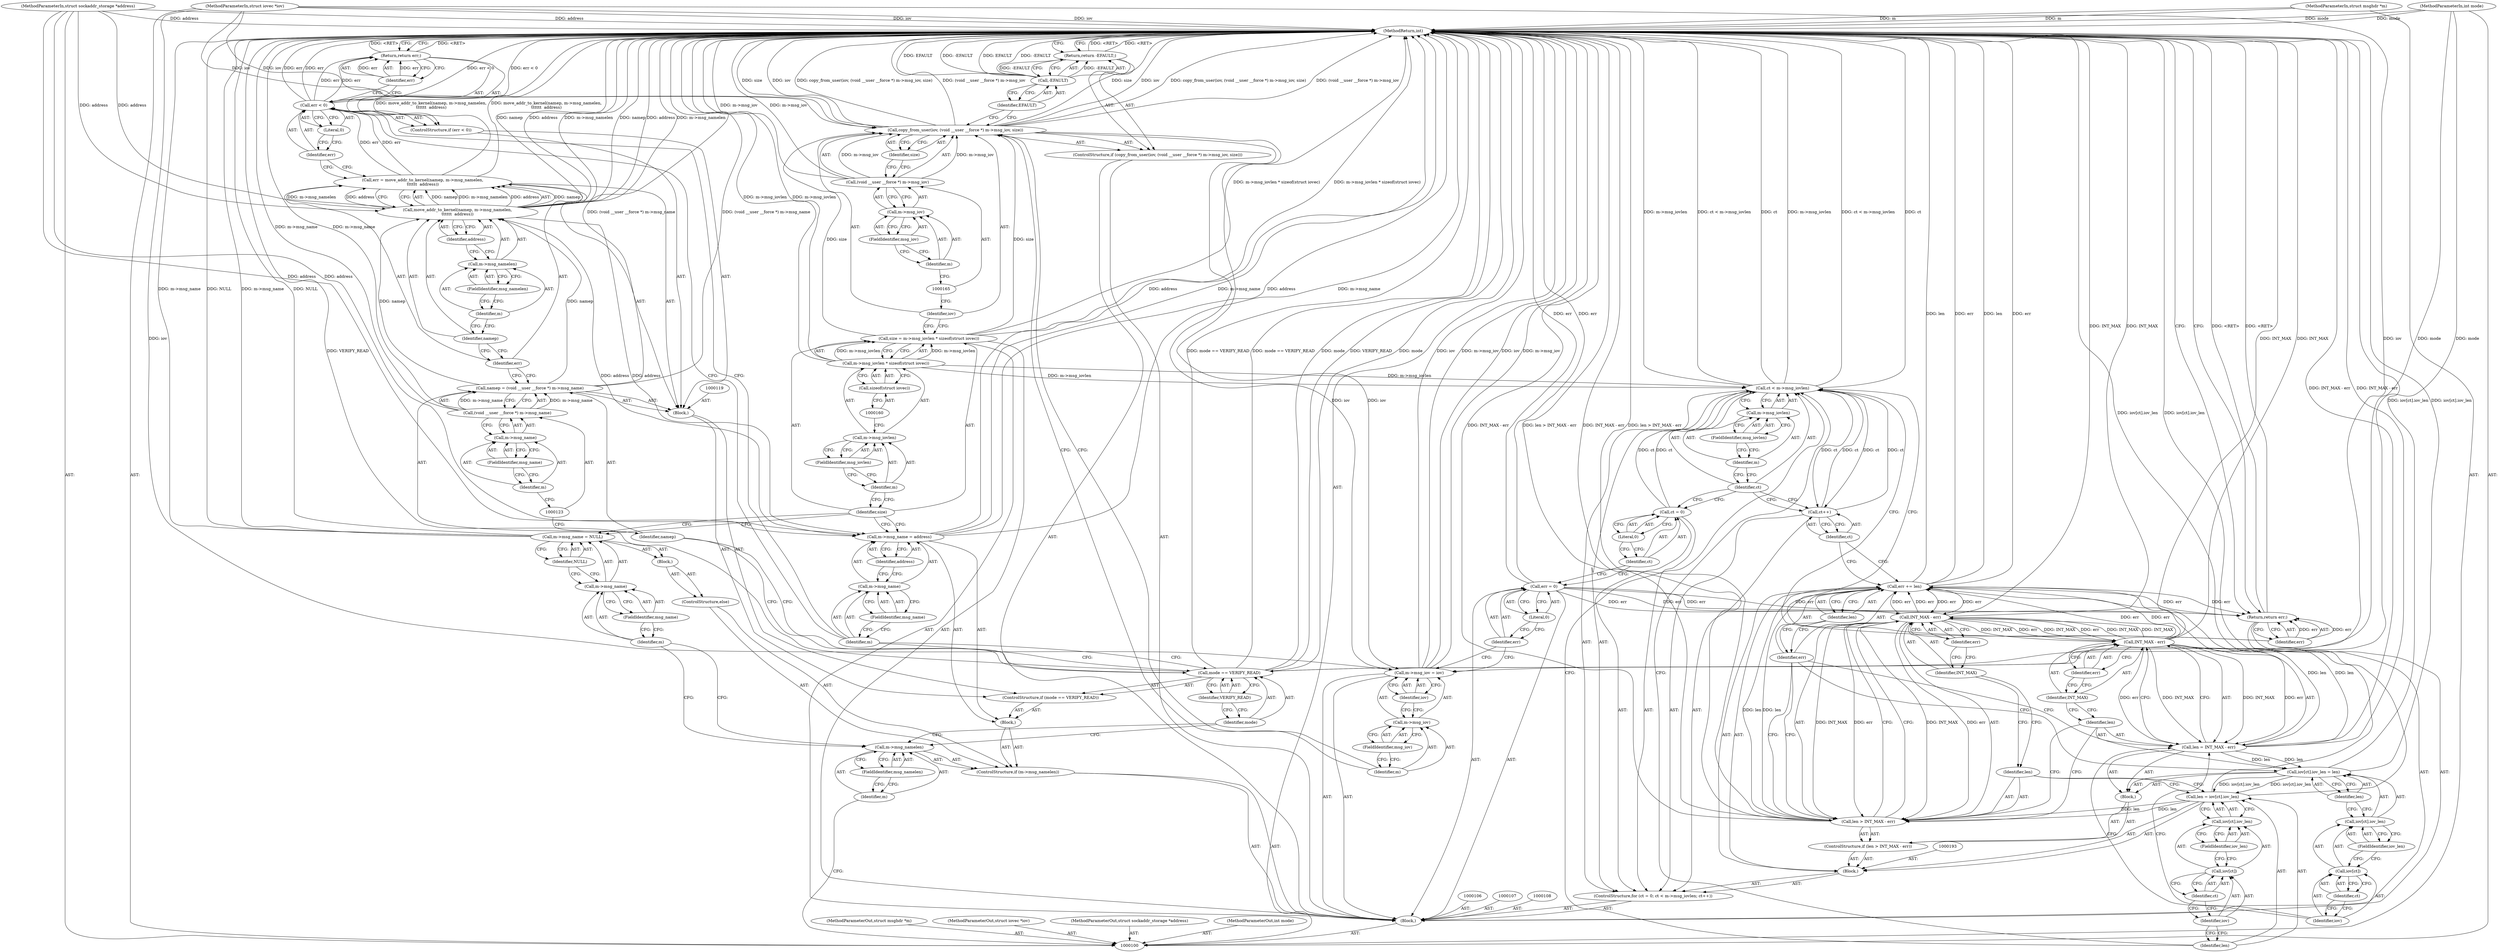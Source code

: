 digraph "1_linux_f3d3342602f8bcbf37d7c46641cb9bca7618eb1c_14" {
"1000225" [label="(MethodReturn,int)"];
"1000101" [label="(MethodParameterIn,struct msghdr *m)"];
"1000314" [label="(MethodParameterOut,struct msghdr *m)"];
"1000102" [label="(MethodParameterIn,struct iovec *iov)"];
"1000315" [label="(MethodParameterOut,struct iovec *iov)"];
"1000103" [label="(MethodParameterIn,struct sockaddr_storage *address)"];
"1000316" [label="(MethodParameterOut,struct sockaddr_storage *address)"];
"1000104" [label="(MethodParameterIn,int mode)"];
"1000317" [label="(MethodParameterOut,int mode)"];
"1000134" [label="(Identifier,address)"];
"1000138" [label="(Literal,0)"];
"1000135" [label="(ControlStructure,if (err < 0))"];
"1000136" [label="(Call,err < 0)"];
"1000137" [label="(Identifier,err)"];
"1000140" [label="(Identifier,err)"];
"1000139" [label="(Return,return err;)"];
"1000145" [label="(Identifier,address)"];
"1000141" [label="(Call,m->msg_name = address)"];
"1000142" [label="(Call,m->msg_name)"];
"1000143" [label="(Identifier,m)"];
"1000144" [label="(FieldIdentifier,msg_name)"];
"1000146" [label="(ControlStructure,else)"];
"1000147" [label="(Block,)"];
"1000152" [label="(Identifier,NULL)"];
"1000148" [label="(Call,m->msg_name = NULL)"];
"1000149" [label="(Call,m->msg_name)"];
"1000150" [label="(Identifier,m)"];
"1000151" [label="(FieldIdentifier,msg_name)"];
"1000153" [label="(Call,size = m->msg_iovlen * sizeof(struct iovec))"];
"1000154" [label="(Identifier,size)"];
"1000158" [label="(FieldIdentifier,msg_iovlen)"];
"1000159" [label="(Call,sizeof(struct iovec))"];
"1000155" [label="(Call,m->msg_iovlen * sizeof(struct iovec))"];
"1000156" [label="(Call,m->msg_iovlen)"];
"1000157" [label="(Identifier,m)"];
"1000105" [label="(Block,)"];
"1000161" [label="(ControlStructure,if (copy_from_user(iov, (void __user __force *) m->msg_iov, size)))"];
"1000163" [label="(Identifier,iov)"];
"1000164" [label="(Call,(void __user __force *) m->msg_iov)"];
"1000166" [label="(Call,m->msg_iov)"];
"1000167" [label="(Identifier,m)"];
"1000162" [label="(Call,copy_from_user(iov, (void __user __force *) m->msg_iov, size))"];
"1000168" [label="(FieldIdentifier,msg_iov)"];
"1000169" [label="(Identifier,size)"];
"1000172" [label="(Identifier,EFAULT)"];
"1000170" [label="(Return,return -EFAULT;)"];
"1000171" [label="(Call,-EFAULT)"];
"1000173" [label="(Call,m->msg_iov = iov)"];
"1000174" [label="(Call,m->msg_iov)"];
"1000175" [label="(Identifier,m)"];
"1000177" [label="(Identifier,iov)"];
"1000176" [label="(FieldIdentifier,msg_iov)"];
"1000178" [label="(Call,err = 0)"];
"1000179" [label="(Identifier,err)"];
"1000180" [label="(Literal,0)"];
"1000181" [label="(ControlStructure,for (ct = 0; ct < m->msg_iovlen; ct++))"];
"1000184" [label="(Literal,0)"];
"1000185" [label="(Call,ct < m->msg_iovlen)"];
"1000186" [label="(Identifier,ct)"];
"1000187" [label="(Call,m->msg_iovlen)"];
"1000188" [label="(Identifier,m)"];
"1000189" [label="(FieldIdentifier,msg_iovlen)"];
"1000190" [label="(Call,ct++)"];
"1000191" [label="(Identifier,ct)"];
"1000182" [label="(Call,ct = 0)"];
"1000183" [label="(Identifier,ct)"];
"1000196" [label="(Call,iov[ct].iov_len)"];
"1000197" [label="(Call,iov[ct])"];
"1000198" [label="(Identifier,iov)"];
"1000199" [label="(Identifier,ct)"];
"1000192" [label="(Block,)"];
"1000200" [label="(FieldIdentifier,iov_len)"];
"1000194" [label="(Call,len = iov[ct].iov_len)"];
"1000195" [label="(Identifier,len)"];
"1000204" [label="(Call,INT_MAX - err)"];
"1000205" [label="(Identifier,INT_MAX)"];
"1000201" [label="(ControlStructure,if (len > INT_MAX - err))"];
"1000206" [label="(Identifier,err)"];
"1000207" [label="(Block,)"];
"1000202" [label="(Call,len > INT_MAX - err)"];
"1000203" [label="(Identifier,len)"];
"1000212" [label="(Identifier,err)"];
"1000208" [label="(Call,len = INT_MAX - err)"];
"1000209" [label="(Identifier,len)"];
"1000210" [label="(Call,INT_MAX - err)"];
"1000211" [label="(Identifier,INT_MAX)"];
"1000218" [label="(FieldIdentifier,iov_len)"];
"1000219" [label="(Identifier,len)"];
"1000213" [label="(Call,iov[ct].iov_len = len)"];
"1000214" [label="(Call,iov[ct].iov_len)"];
"1000215" [label="(Call,iov[ct])"];
"1000216" [label="(Identifier,iov)"];
"1000217" [label="(Identifier,ct)"];
"1000220" [label="(Call,err += len)"];
"1000221" [label="(Identifier,err)"];
"1000222" [label="(Identifier,len)"];
"1000223" [label="(Return,return err;)"];
"1000224" [label="(Identifier,err)"];
"1000109" [label="(ControlStructure,if (m->msg_namelen))"];
"1000113" [label="(Block,)"];
"1000110" [label="(Call,m->msg_namelen)"];
"1000111" [label="(Identifier,m)"];
"1000112" [label="(FieldIdentifier,msg_namelen)"];
"1000117" [label="(Identifier,VERIFY_READ)"];
"1000114" [label="(ControlStructure,if (mode == VERIFY_READ))"];
"1000115" [label="(Call,mode == VERIFY_READ)"];
"1000116" [label="(Identifier,mode)"];
"1000118" [label="(Block,)"];
"1000122" [label="(Call,(void __user __force *) m->msg_name)"];
"1000120" [label="(Call,namep = (void __user __force *) m->msg_name)"];
"1000121" [label="(Identifier,namep)"];
"1000124" [label="(Call,m->msg_name)"];
"1000125" [label="(Identifier,m)"];
"1000126" [label="(FieldIdentifier,msg_name)"];
"1000130" [label="(Identifier,namep)"];
"1000127" [label="(Call,err = move_addr_to_kernel(namep, m->msg_namelen,\n\t\t\t\t\t\t  address))"];
"1000128" [label="(Identifier,err)"];
"1000131" [label="(Call,m->msg_namelen)"];
"1000132" [label="(Identifier,m)"];
"1000133" [label="(FieldIdentifier,msg_namelen)"];
"1000129" [label="(Call,move_addr_to_kernel(namep, m->msg_namelen,\n\t\t\t\t\t\t  address))"];
"1000225" -> "1000100"  [label="AST: "];
"1000225" -> "1000139"  [label="CFG: "];
"1000225" -> "1000170"  [label="CFG: "];
"1000225" -> "1000223"  [label="CFG: "];
"1000139" -> "1000225"  [label="DDG: <RET>"];
"1000170" -> "1000225"  [label="DDG: <RET>"];
"1000223" -> "1000225"  [label="DDG: <RET>"];
"1000185" -> "1000225"  [label="DDG: ct < m->msg_iovlen"];
"1000185" -> "1000225"  [label="DDG: ct"];
"1000185" -> "1000225"  [label="DDG: m->msg_iovlen"];
"1000208" -> "1000225"  [label="DDG: INT_MAX - err"];
"1000213" -> "1000225"  [label="DDG: iov[ct].iov_len"];
"1000115" -> "1000225"  [label="DDG: mode == VERIFY_READ"];
"1000115" -> "1000225"  [label="DDG: mode"];
"1000115" -> "1000225"  [label="DDG: VERIFY_READ"];
"1000102" -> "1000225"  [label="DDG: iov"];
"1000173" -> "1000225"  [label="DDG: iov"];
"1000173" -> "1000225"  [label="DDG: m->msg_iov"];
"1000155" -> "1000225"  [label="DDG: m->msg_iovlen"];
"1000204" -> "1000225"  [label="DDG: INT_MAX"];
"1000129" -> "1000225"  [label="DDG: namep"];
"1000129" -> "1000225"  [label="DDG: address"];
"1000129" -> "1000225"  [label="DDG: m->msg_namelen"];
"1000162" -> "1000225"  [label="DDG: (void __user __force *) m->msg_iov"];
"1000162" -> "1000225"  [label="DDG: size"];
"1000162" -> "1000225"  [label="DDG: iov"];
"1000162" -> "1000225"  [label="DDG: copy_from_user(iov, (void __user __force *) m->msg_iov, size)"];
"1000171" -> "1000225"  [label="DDG: EFAULT"];
"1000171" -> "1000225"  [label="DDG: -EFAULT"];
"1000141" -> "1000225"  [label="DDG: m->msg_name"];
"1000141" -> "1000225"  [label="DDG: address"];
"1000220" -> "1000225"  [label="DDG: err"];
"1000220" -> "1000225"  [label="DDG: len"];
"1000178" -> "1000225"  [label="DDG: err"];
"1000104" -> "1000225"  [label="DDG: mode"];
"1000164" -> "1000225"  [label="DDG: m->msg_iov"];
"1000148" -> "1000225"  [label="DDG: NULL"];
"1000148" -> "1000225"  [label="DDG: m->msg_name"];
"1000127" -> "1000225"  [label="DDG: move_addr_to_kernel(namep, m->msg_namelen,\n\t\t\t\t\t\t  address)"];
"1000153" -> "1000225"  [label="DDG: m->msg_iovlen * sizeof(struct iovec)"];
"1000103" -> "1000225"  [label="DDG: address"];
"1000101" -> "1000225"  [label="DDG: m"];
"1000210" -> "1000225"  [label="DDG: INT_MAX"];
"1000136" -> "1000225"  [label="DDG: err < 0"];
"1000136" -> "1000225"  [label="DDG: err"];
"1000120" -> "1000225"  [label="DDG: (void __user __force *) m->msg_name"];
"1000194" -> "1000225"  [label="DDG: iov[ct].iov_len"];
"1000122" -> "1000225"  [label="DDG: m->msg_name"];
"1000202" -> "1000225"  [label="DDG: INT_MAX - err"];
"1000202" -> "1000225"  [label="DDG: len > INT_MAX - err"];
"1000101" -> "1000100"  [label="AST: "];
"1000101" -> "1000225"  [label="DDG: m"];
"1000314" -> "1000100"  [label="AST: "];
"1000102" -> "1000100"  [label="AST: "];
"1000102" -> "1000225"  [label="DDG: iov"];
"1000102" -> "1000162"  [label="DDG: iov"];
"1000102" -> "1000173"  [label="DDG: iov"];
"1000315" -> "1000100"  [label="AST: "];
"1000103" -> "1000100"  [label="AST: "];
"1000103" -> "1000225"  [label="DDG: address"];
"1000103" -> "1000129"  [label="DDG: address"];
"1000103" -> "1000141"  [label="DDG: address"];
"1000316" -> "1000100"  [label="AST: "];
"1000104" -> "1000100"  [label="AST: "];
"1000104" -> "1000225"  [label="DDG: mode"];
"1000104" -> "1000115"  [label="DDG: mode"];
"1000317" -> "1000100"  [label="AST: "];
"1000134" -> "1000129"  [label="AST: "];
"1000134" -> "1000131"  [label="CFG: "];
"1000129" -> "1000134"  [label="CFG: "];
"1000138" -> "1000136"  [label="AST: "];
"1000138" -> "1000137"  [label="CFG: "];
"1000136" -> "1000138"  [label="CFG: "];
"1000135" -> "1000118"  [label="AST: "];
"1000136" -> "1000135"  [label="AST: "];
"1000139" -> "1000135"  [label="AST: "];
"1000136" -> "1000135"  [label="AST: "];
"1000136" -> "1000138"  [label="CFG: "];
"1000137" -> "1000136"  [label="AST: "];
"1000138" -> "1000136"  [label="AST: "];
"1000140" -> "1000136"  [label="CFG: "];
"1000143" -> "1000136"  [label="CFG: "];
"1000136" -> "1000225"  [label="DDG: err < 0"];
"1000136" -> "1000225"  [label="DDG: err"];
"1000127" -> "1000136"  [label="DDG: err"];
"1000136" -> "1000139"  [label="DDG: err"];
"1000137" -> "1000136"  [label="AST: "];
"1000137" -> "1000127"  [label="CFG: "];
"1000138" -> "1000137"  [label="CFG: "];
"1000140" -> "1000139"  [label="AST: "];
"1000140" -> "1000136"  [label="CFG: "];
"1000139" -> "1000140"  [label="CFG: "];
"1000140" -> "1000139"  [label="DDG: err"];
"1000139" -> "1000135"  [label="AST: "];
"1000139" -> "1000140"  [label="CFG: "];
"1000140" -> "1000139"  [label="AST: "];
"1000225" -> "1000139"  [label="CFG: "];
"1000139" -> "1000225"  [label="DDG: <RET>"];
"1000140" -> "1000139"  [label="DDG: err"];
"1000136" -> "1000139"  [label="DDG: err"];
"1000145" -> "1000141"  [label="AST: "];
"1000145" -> "1000142"  [label="CFG: "];
"1000141" -> "1000145"  [label="CFG: "];
"1000141" -> "1000113"  [label="AST: "];
"1000141" -> "1000145"  [label="CFG: "];
"1000142" -> "1000141"  [label="AST: "];
"1000145" -> "1000141"  [label="AST: "];
"1000154" -> "1000141"  [label="CFG: "];
"1000141" -> "1000225"  [label="DDG: m->msg_name"];
"1000141" -> "1000225"  [label="DDG: address"];
"1000129" -> "1000141"  [label="DDG: address"];
"1000103" -> "1000141"  [label="DDG: address"];
"1000142" -> "1000141"  [label="AST: "];
"1000142" -> "1000144"  [label="CFG: "];
"1000143" -> "1000142"  [label="AST: "];
"1000144" -> "1000142"  [label="AST: "];
"1000145" -> "1000142"  [label="CFG: "];
"1000143" -> "1000142"  [label="AST: "];
"1000143" -> "1000136"  [label="CFG: "];
"1000143" -> "1000115"  [label="CFG: "];
"1000144" -> "1000143"  [label="CFG: "];
"1000144" -> "1000142"  [label="AST: "];
"1000144" -> "1000143"  [label="CFG: "];
"1000142" -> "1000144"  [label="CFG: "];
"1000146" -> "1000109"  [label="AST: "];
"1000147" -> "1000146"  [label="AST: "];
"1000147" -> "1000146"  [label="AST: "];
"1000148" -> "1000147"  [label="AST: "];
"1000152" -> "1000148"  [label="AST: "];
"1000152" -> "1000149"  [label="CFG: "];
"1000148" -> "1000152"  [label="CFG: "];
"1000148" -> "1000147"  [label="AST: "];
"1000148" -> "1000152"  [label="CFG: "];
"1000149" -> "1000148"  [label="AST: "];
"1000152" -> "1000148"  [label="AST: "];
"1000154" -> "1000148"  [label="CFG: "];
"1000148" -> "1000225"  [label="DDG: NULL"];
"1000148" -> "1000225"  [label="DDG: m->msg_name"];
"1000149" -> "1000148"  [label="AST: "];
"1000149" -> "1000151"  [label="CFG: "];
"1000150" -> "1000149"  [label="AST: "];
"1000151" -> "1000149"  [label="AST: "];
"1000152" -> "1000149"  [label="CFG: "];
"1000150" -> "1000149"  [label="AST: "];
"1000150" -> "1000110"  [label="CFG: "];
"1000151" -> "1000150"  [label="CFG: "];
"1000151" -> "1000149"  [label="AST: "];
"1000151" -> "1000150"  [label="CFG: "];
"1000149" -> "1000151"  [label="CFG: "];
"1000153" -> "1000105"  [label="AST: "];
"1000153" -> "1000155"  [label="CFG: "];
"1000154" -> "1000153"  [label="AST: "];
"1000155" -> "1000153"  [label="AST: "];
"1000163" -> "1000153"  [label="CFG: "];
"1000153" -> "1000225"  [label="DDG: m->msg_iovlen * sizeof(struct iovec)"];
"1000155" -> "1000153"  [label="DDG: m->msg_iovlen"];
"1000153" -> "1000162"  [label="DDG: size"];
"1000154" -> "1000153"  [label="AST: "];
"1000154" -> "1000141"  [label="CFG: "];
"1000154" -> "1000148"  [label="CFG: "];
"1000157" -> "1000154"  [label="CFG: "];
"1000158" -> "1000156"  [label="AST: "];
"1000158" -> "1000157"  [label="CFG: "];
"1000156" -> "1000158"  [label="CFG: "];
"1000159" -> "1000155"  [label="AST: "];
"1000159" -> "1000160"  [label="CFG: "];
"1000160" -> "1000159"  [label="AST: "];
"1000155" -> "1000159"  [label="CFG: "];
"1000155" -> "1000153"  [label="AST: "];
"1000155" -> "1000159"  [label="CFG: "];
"1000156" -> "1000155"  [label="AST: "];
"1000159" -> "1000155"  [label="AST: "];
"1000153" -> "1000155"  [label="CFG: "];
"1000155" -> "1000225"  [label="DDG: m->msg_iovlen"];
"1000155" -> "1000153"  [label="DDG: m->msg_iovlen"];
"1000155" -> "1000185"  [label="DDG: m->msg_iovlen"];
"1000156" -> "1000155"  [label="AST: "];
"1000156" -> "1000158"  [label="CFG: "];
"1000157" -> "1000156"  [label="AST: "];
"1000158" -> "1000156"  [label="AST: "];
"1000160" -> "1000156"  [label="CFG: "];
"1000157" -> "1000156"  [label="AST: "];
"1000157" -> "1000154"  [label="CFG: "];
"1000158" -> "1000157"  [label="CFG: "];
"1000105" -> "1000100"  [label="AST: "];
"1000106" -> "1000105"  [label="AST: "];
"1000107" -> "1000105"  [label="AST: "];
"1000108" -> "1000105"  [label="AST: "];
"1000109" -> "1000105"  [label="AST: "];
"1000153" -> "1000105"  [label="AST: "];
"1000161" -> "1000105"  [label="AST: "];
"1000173" -> "1000105"  [label="AST: "];
"1000178" -> "1000105"  [label="AST: "];
"1000181" -> "1000105"  [label="AST: "];
"1000223" -> "1000105"  [label="AST: "];
"1000161" -> "1000105"  [label="AST: "];
"1000162" -> "1000161"  [label="AST: "];
"1000170" -> "1000161"  [label="AST: "];
"1000163" -> "1000162"  [label="AST: "];
"1000163" -> "1000153"  [label="CFG: "];
"1000165" -> "1000163"  [label="CFG: "];
"1000164" -> "1000162"  [label="AST: "];
"1000164" -> "1000166"  [label="CFG: "];
"1000165" -> "1000164"  [label="AST: "];
"1000166" -> "1000164"  [label="AST: "];
"1000169" -> "1000164"  [label="CFG: "];
"1000164" -> "1000225"  [label="DDG: m->msg_iov"];
"1000164" -> "1000162"  [label="DDG: m->msg_iov"];
"1000166" -> "1000164"  [label="AST: "];
"1000166" -> "1000168"  [label="CFG: "];
"1000167" -> "1000166"  [label="AST: "];
"1000168" -> "1000166"  [label="AST: "];
"1000164" -> "1000166"  [label="CFG: "];
"1000167" -> "1000166"  [label="AST: "];
"1000167" -> "1000165"  [label="CFG: "];
"1000168" -> "1000167"  [label="CFG: "];
"1000162" -> "1000161"  [label="AST: "];
"1000162" -> "1000169"  [label="CFG: "];
"1000163" -> "1000162"  [label="AST: "];
"1000164" -> "1000162"  [label="AST: "];
"1000169" -> "1000162"  [label="AST: "];
"1000172" -> "1000162"  [label="CFG: "];
"1000175" -> "1000162"  [label="CFG: "];
"1000162" -> "1000225"  [label="DDG: (void __user __force *) m->msg_iov"];
"1000162" -> "1000225"  [label="DDG: size"];
"1000162" -> "1000225"  [label="DDG: iov"];
"1000162" -> "1000225"  [label="DDG: copy_from_user(iov, (void __user __force *) m->msg_iov, size)"];
"1000102" -> "1000162"  [label="DDG: iov"];
"1000164" -> "1000162"  [label="DDG: m->msg_iov"];
"1000153" -> "1000162"  [label="DDG: size"];
"1000162" -> "1000173"  [label="DDG: iov"];
"1000168" -> "1000166"  [label="AST: "];
"1000168" -> "1000167"  [label="CFG: "];
"1000166" -> "1000168"  [label="CFG: "];
"1000169" -> "1000162"  [label="AST: "];
"1000169" -> "1000164"  [label="CFG: "];
"1000162" -> "1000169"  [label="CFG: "];
"1000172" -> "1000171"  [label="AST: "];
"1000172" -> "1000162"  [label="CFG: "];
"1000171" -> "1000172"  [label="CFG: "];
"1000170" -> "1000161"  [label="AST: "];
"1000170" -> "1000171"  [label="CFG: "];
"1000171" -> "1000170"  [label="AST: "];
"1000225" -> "1000170"  [label="CFG: "];
"1000170" -> "1000225"  [label="DDG: <RET>"];
"1000171" -> "1000170"  [label="DDG: -EFAULT"];
"1000171" -> "1000170"  [label="AST: "];
"1000171" -> "1000172"  [label="CFG: "];
"1000172" -> "1000171"  [label="AST: "];
"1000170" -> "1000171"  [label="CFG: "];
"1000171" -> "1000225"  [label="DDG: EFAULT"];
"1000171" -> "1000225"  [label="DDG: -EFAULT"];
"1000171" -> "1000170"  [label="DDG: -EFAULT"];
"1000173" -> "1000105"  [label="AST: "];
"1000173" -> "1000177"  [label="CFG: "];
"1000174" -> "1000173"  [label="AST: "];
"1000177" -> "1000173"  [label="AST: "];
"1000179" -> "1000173"  [label="CFG: "];
"1000173" -> "1000225"  [label="DDG: iov"];
"1000173" -> "1000225"  [label="DDG: m->msg_iov"];
"1000162" -> "1000173"  [label="DDG: iov"];
"1000102" -> "1000173"  [label="DDG: iov"];
"1000174" -> "1000173"  [label="AST: "];
"1000174" -> "1000176"  [label="CFG: "];
"1000175" -> "1000174"  [label="AST: "];
"1000176" -> "1000174"  [label="AST: "];
"1000177" -> "1000174"  [label="CFG: "];
"1000175" -> "1000174"  [label="AST: "];
"1000175" -> "1000162"  [label="CFG: "];
"1000176" -> "1000175"  [label="CFG: "];
"1000177" -> "1000173"  [label="AST: "];
"1000177" -> "1000174"  [label="CFG: "];
"1000173" -> "1000177"  [label="CFG: "];
"1000176" -> "1000174"  [label="AST: "];
"1000176" -> "1000175"  [label="CFG: "];
"1000174" -> "1000176"  [label="CFG: "];
"1000178" -> "1000105"  [label="AST: "];
"1000178" -> "1000180"  [label="CFG: "];
"1000179" -> "1000178"  [label="AST: "];
"1000180" -> "1000178"  [label="AST: "];
"1000183" -> "1000178"  [label="CFG: "];
"1000178" -> "1000225"  [label="DDG: err"];
"1000178" -> "1000204"  [label="DDG: err"];
"1000178" -> "1000223"  [label="DDG: err"];
"1000179" -> "1000178"  [label="AST: "];
"1000179" -> "1000173"  [label="CFG: "];
"1000180" -> "1000179"  [label="CFG: "];
"1000180" -> "1000178"  [label="AST: "];
"1000180" -> "1000179"  [label="CFG: "];
"1000178" -> "1000180"  [label="CFG: "];
"1000181" -> "1000105"  [label="AST: "];
"1000182" -> "1000181"  [label="AST: "];
"1000185" -> "1000181"  [label="AST: "];
"1000190" -> "1000181"  [label="AST: "];
"1000192" -> "1000181"  [label="AST: "];
"1000184" -> "1000182"  [label="AST: "];
"1000184" -> "1000183"  [label="CFG: "];
"1000182" -> "1000184"  [label="CFG: "];
"1000185" -> "1000181"  [label="AST: "];
"1000185" -> "1000187"  [label="CFG: "];
"1000186" -> "1000185"  [label="AST: "];
"1000187" -> "1000185"  [label="AST: "];
"1000195" -> "1000185"  [label="CFG: "];
"1000224" -> "1000185"  [label="CFG: "];
"1000185" -> "1000225"  [label="DDG: ct < m->msg_iovlen"];
"1000185" -> "1000225"  [label="DDG: ct"];
"1000185" -> "1000225"  [label="DDG: m->msg_iovlen"];
"1000190" -> "1000185"  [label="DDG: ct"];
"1000182" -> "1000185"  [label="DDG: ct"];
"1000155" -> "1000185"  [label="DDG: m->msg_iovlen"];
"1000185" -> "1000190"  [label="DDG: ct"];
"1000186" -> "1000185"  [label="AST: "];
"1000186" -> "1000182"  [label="CFG: "];
"1000186" -> "1000190"  [label="CFG: "];
"1000188" -> "1000186"  [label="CFG: "];
"1000187" -> "1000185"  [label="AST: "];
"1000187" -> "1000189"  [label="CFG: "];
"1000188" -> "1000187"  [label="AST: "];
"1000189" -> "1000187"  [label="AST: "];
"1000185" -> "1000187"  [label="CFG: "];
"1000188" -> "1000187"  [label="AST: "];
"1000188" -> "1000186"  [label="CFG: "];
"1000189" -> "1000188"  [label="CFG: "];
"1000189" -> "1000187"  [label="AST: "];
"1000189" -> "1000188"  [label="CFG: "];
"1000187" -> "1000189"  [label="CFG: "];
"1000190" -> "1000181"  [label="AST: "];
"1000190" -> "1000191"  [label="CFG: "];
"1000191" -> "1000190"  [label="AST: "];
"1000186" -> "1000190"  [label="CFG: "];
"1000190" -> "1000185"  [label="DDG: ct"];
"1000185" -> "1000190"  [label="DDG: ct"];
"1000191" -> "1000190"  [label="AST: "];
"1000191" -> "1000220"  [label="CFG: "];
"1000190" -> "1000191"  [label="CFG: "];
"1000182" -> "1000181"  [label="AST: "];
"1000182" -> "1000184"  [label="CFG: "];
"1000183" -> "1000182"  [label="AST: "];
"1000184" -> "1000182"  [label="AST: "];
"1000186" -> "1000182"  [label="CFG: "];
"1000182" -> "1000185"  [label="DDG: ct"];
"1000183" -> "1000182"  [label="AST: "];
"1000183" -> "1000178"  [label="CFG: "];
"1000184" -> "1000183"  [label="CFG: "];
"1000196" -> "1000194"  [label="AST: "];
"1000196" -> "1000200"  [label="CFG: "];
"1000197" -> "1000196"  [label="AST: "];
"1000200" -> "1000196"  [label="AST: "];
"1000194" -> "1000196"  [label="CFG: "];
"1000197" -> "1000196"  [label="AST: "];
"1000197" -> "1000199"  [label="CFG: "];
"1000198" -> "1000197"  [label="AST: "];
"1000199" -> "1000197"  [label="AST: "];
"1000200" -> "1000197"  [label="CFG: "];
"1000198" -> "1000197"  [label="AST: "];
"1000198" -> "1000195"  [label="CFG: "];
"1000199" -> "1000198"  [label="CFG: "];
"1000199" -> "1000197"  [label="AST: "];
"1000199" -> "1000198"  [label="CFG: "];
"1000197" -> "1000199"  [label="CFG: "];
"1000192" -> "1000181"  [label="AST: "];
"1000193" -> "1000192"  [label="AST: "];
"1000194" -> "1000192"  [label="AST: "];
"1000201" -> "1000192"  [label="AST: "];
"1000220" -> "1000192"  [label="AST: "];
"1000200" -> "1000196"  [label="AST: "];
"1000200" -> "1000197"  [label="CFG: "];
"1000196" -> "1000200"  [label="CFG: "];
"1000194" -> "1000192"  [label="AST: "];
"1000194" -> "1000196"  [label="CFG: "];
"1000195" -> "1000194"  [label="AST: "];
"1000196" -> "1000194"  [label="AST: "];
"1000203" -> "1000194"  [label="CFG: "];
"1000194" -> "1000225"  [label="DDG: iov[ct].iov_len"];
"1000213" -> "1000194"  [label="DDG: iov[ct].iov_len"];
"1000194" -> "1000202"  [label="DDG: len"];
"1000195" -> "1000194"  [label="AST: "];
"1000195" -> "1000185"  [label="CFG: "];
"1000198" -> "1000195"  [label="CFG: "];
"1000204" -> "1000202"  [label="AST: "];
"1000204" -> "1000206"  [label="CFG: "];
"1000205" -> "1000204"  [label="AST: "];
"1000206" -> "1000204"  [label="AST: "];
"1000202" -> "1000204"  [label="CFG: "];
"1000204" -> "1000225"  [label="DDG: INT_MAX"];
"1000204" -> "1000202"  [label="DDG: INT_MAX"];
"1000204" -> "1000202"  [label="DDG: err"];
"1000210" -> "1000204"  [label="DDG: INT_MAX"];
"1000220" -> "1000204"  [label="DDG: err"];
"1000178" -> "1000204"  [label="DDG: err"];
"1000204" -> "1000210"  [label="DDG: INT_MAX"];
"1000204" -> "1000210"  [label="DDG: err"];
"1000204" -> "1000220"  [label="DDG: err"];
"1000205" -> "1000204"  [label="AST: "];
"1000205" -> "1000203"  [label="CFG: "];
"1000206" -> "1000205"  [label="CFG: "];
"1000201" -> "1000192"  [label="AST: "];
"1000202" -> "1000201"  [label="AST: "];
"1000207" -> "1000201"  [label="AST: "];
"1000206" -> "1000204"  [label="AST: "];
"1000206" -> "1000205"  [label="CFG: "];
"1000204" -> "1000206"  [label="CFG: "];
"1000207" -> "1000201"  [label="AST: "];
"1000208" -> "1000207"  [label="AST: "];
"1000213" -> "1000207"  [label="AST: "];
"1000202" -> "1000201"  [label="AST: "];
"1000202" -> "1000204"  [label="CFG: "];
"1000203" -> "1000202"  [label="AST: "];
"1000204" -> "1000202"  [label="AST: "];
"1000209" -> "1000202"  [label="CFG: "];
"1000221" -> "1000202"  [label="CFG: "];
"1000202" -> "1000225"  [label="DDG: INT_MAX - err"];
"1000202" -> "1000225"  [label="DDG: len > INT_MAX - err"];
"1000194" -> "1000202"  [label="DDG: len"];
"1000204" -> "1000202"  [label="DDG: INT_MAX"];
"1000204" -> "1000202"  [label="DDG: err"];
"1000202" -> "1000220"  [label="DDG: len"];
"1000203" -> "1000202"  [label="AST: "];
"1000203" -> "1000194"  [label="CFG: "];
"1000205" -> "1000203"  [label="CFG: "];
"1000212" -> "1000210"  [label="AST: "];
"1000212" -> "1000211"  [label="CFG: "];
"1000210" -> "1000212"  [label="CFG: "];
"1000208" -> "1000207"  [label="AST: "];
"1000208" -> "1000210"  [label="CFG: "];
"1000209" -> "1000208"  [label="AST: "];
"1000210" -> "1000208"  [label="AST: "];
"1000216" -> "1000208"  [label="CFG: "];
"1000208" -> "1000225"  [label="DDG: INT_MAX - err"];
"1000210" -> "1000208"  [label="DDG: INT_MAX"];
"1000210" -> "1000208"  [label="DDG: err"];
"1000208" -> "1000213"  [label="DDG: len"];
"1000208" -> "1000220"  [label="DDG: len"];
"1000209" -> "1000208"  [label="AST: "];
"1000209" -> "1000202"  [label="CFG: "];
"1000211" -> "1000209"  [label="CFG: "];
"1000210" -> "1000208"  [label="AST: "];
"1000210" -> "1000212"  [label="CFG: "];
"1000211" -> "1000210"  [label="AST: "];
"1000212" -> "1000210"  [label="AST: "];
"1000208" -> "1000210"  [label="CFG: "];
"1000210" -> "1000225"  [label="DDG: INT_MAX"];
"1000210" -> "1000204"  [label="DDG: INT_MAX"];
"1000210" -> "1000208"  [label="DDG: INT_MAX"];
"1000210" -> "1000208"  [label="DDG: err"];
"1000204" -> "1000210"  [label="DDG: INT_MAX"];
"1000204" -> "1000210"  [label="DDG: err"];
"1000210" -> "1000220"  [label="DDG: err"];
"1000211" -> "1000210"  [label="AST: "];
"1000211" -> "1000209"  [label="CFG: "];
"1000212" -> "1000211"  [label="CFG: "];
"1000218" -> "1000214"  [label="AST: "];
"1000218" -> "1000215"  [label="CFG: "];
"1000214" -> "1000218"  [label="CFG: "];
"1000219" -> "1000213"  [label="AST: "];
"1000219" -> "1000214"  [label="CFG: "];
"1000213" -> "1000219"  [label="CFG: "];
"1000213" -> "1000207"  [label="AST: "];
"1000213" -> "1000219"  [label="CFG: "];
"1000214" -> "1000213"  [label="AST: "];
"1000219" -> "1000213"  [label="AST: "];
"1000221" -> "1000213"  [label="CFG: "];
"1000213" -> "1000225"  [label="DDG: iov[ct].iov_len"];
"1000213" -> "1000194"  [label="DDG: iov[ct].iov_len"];
"1000208" -> "1000213"  [label="DDG: len"];
"1000214" -> "1000213"  [label="AST: "];
"1000214" -> "1000218"  [label="CFG: "];
"1000215" -> "1000214"  [label="AST: "];
"1000218" -> "1000214"  [label="AST: "];
"1000219" -> "1000214"  [label="CFG: "];
"1000215" -> "1000214"  [label="AST: "];
"1000215" -> "1000217"  [label="CFG: "];
"1000216" -> "1000215"  [label="AST: "];
"1000217" -> "1000215"  [label="AST: "];
"1000218" -> "1000215"  [label="CFG: "];
"1000216" -> "1000215"  [label="AST: "];
"1000216" -> "1000208"  [label="CFG: "];
"1000217" -> "1000216"  [label="CFG: "];
"1000217" -> "1000215"  [label="AST: "];
"1000217" -> "1000216"  [label="CFG: "];
"1000215" -> "1000217"  [label="CFG: "];
"1000220" -> "1000192"  [label="AST: "];
"1000220" -> "1000222"  [label="CFG: "];
"1000221" -> "1000220"  [label="AST: "];
"1000222" -> "1000220"  [label="AST: "];
"1000191" -> "1000220"  [label="CFG: "];
"1000220" -> "1000225"  [label="DDG: err"];
"1000220" -> "1000225"  [label="DDG: len"];
"1000220" -> "1000204"  [label="DDG: err"];
"1000202" -> "1000220"  [label="DDG: len"];
"1000208" -> "1000220"  [label="DDG: len"];
"1000204" -> "1000220"  [label="DDG: err"];
"1000210" -> "1000220"  [label="DDG: err"];
"1000220" -> "1000223"  [label="DDG: err"];
"1000221" -> "1000220"  [label="AST: "];
"1000221" -> "1000213"  [label="CFG: "];
"1000221" -> "1000202"  [label="CFG: "];
"1000222" -> "1000221"  [label="CFG: "];
"1000222" -> "1000220"  [label="AST: "];
"1000222" -> "1000221"  [label="CFG: "];
"1000220" -> "1000222"  [label="CFG: "];
"1000223" -> "1000105"  [label="AST: "];
"1000223" -> "1000224"  [label="CFG: "];
"1000224" -> "1000223"  [label="AST: "];
"1000225" -> "1000223"  [label="CFG: "];
"1000223" -> "1000225"  [label="DDG: <RET>"];
"1000224" -> "1000223"  [label="DDG: err"];
"1000220" -> "1000223"  [label="DDG: err"];
"1000178" -> "1000223"  [label="DDG: err"];
"1000224" -> "1000223"  [label="AST: "];
"1000224" -> "1000185"  [label="CFG: "];
"1000223" -> "1000224"  [label="CFG: "];
"1000224" -> "1000223"  [label="DDG: err"];
"1000109" -> "1000105"  [label="AST: "];
"1000110" -> "1000109"  [label="AST: "];
"1000113" -> "1000109"  [label="AST: "];
"1000146" -> "1000109"  [label="AST: "];
"1000113" -> "1000109"  [label="AST: "];
"1000114" -> "1000113"  [label="AST: "];
"1000141" -> "1000113"  [label="AST: "];
"1000110" -> "1000109"  [label="AST: "];
"1000110" -> "1000112"  [label="CFG: "];
"1000111" -> "1000110"  [label="AST: "];
"1000112" -> "1000110"  [label="AST: "];
"1000116" -> "1000110"  [label="CFG: "];
"1000150" -> "1000110"  [label="CFG: "];
"1000111" -> "1000110"  [label="AST: "];
"1000111" -> "1000100"  [label="CFG: "];
"1000112" -> "1000111"  [label="CFG: "];
"1000112" -> "1000110"  [label="AST: "];
"1000112" -> "1000111"  [label="CFG: "];
"1000110" -> "1000112"  [label="CFG: "];
"1000117" -> "1000115"  [label="AST: "];
"1000117" -> "1000116"  [label="CFG: "];
"1000115" -> "1000117"  [label="CFG: "];
"1000114" -> "1000113"  [label="AST: "];
"1000115" -> "1000114"  [label="AST: "];
"1000118" -> "1000114"  [label="AST: "];
"1000115" -> "1000114"  [label="AST: "];
"1000115" -> "1000117"  [label="CFG: "];
"1000116" -> "1000115"  [label="AST: "];
"1000117" -> "1000115"  [label="AST: "];
"1000121" -> "1000115"  [label="CFG: "];
"1000143" -> "1000115"  [label="CFG: "];
"1000115" -> "1000225"  [label="DDG: mode == VERIFY_READ"];
"1000115" -> "1000225"  [label="DDG: mode"];
"1000115" -> "1000225"  [label="DDG: VERIFY_READ"];
"1000104" -> "1000115"  [label="DDG: mode"];
"1000116" -> "1000115"  [label="AST: "];
"1000116" -> "1000110"  [label="CFG: "];
"1000117" -> "1000116"  [label="CFG: "];
"1000118" -> "1000114"  [label="AST: "];
"1000119" -> "1000118"  [label="AST: "];
"1000120" -> "1000118"  [label="AST: "];
"1000127" -> "1000118"  [label="AST: "];
"1000135" -> "1000118"  [label="AST: "];
"1000122" -> "1000120"  [label="AST: "];
"1000122" -> "1000124"  [label="CFG: "];
"1000123" -> "1000122"  [label="AST: "];
"1000124" -> "1000122"  [label="AST: "];
"1000120" -> "1000122"  [label="CFG: "];
"1000122" -> "1000225"  [label="DDG: m->msg_name"];
"1000122" -> "1000120"  [label="DDG: m->msg_name"];
"1000120" -> "1000118"  [label="AST: "];
"1000120" -> "1000122"  [label="CFG: "];
"1000121" -> "1000120"  [label="AST: "];
"1000122" -> "1000120"  [label="AST: "];
"1000128" -> "1000120"  [label="CFG: "];
"1000120" -> "1000225"  [label="DDG: (void __user __force *) m->msg_name"];
"1000122" -> "1000120"  [label="DDG: m->msg_name"];
"1000120" -> "1000129"  [label="DDG: namep"];
"1000121" -> "1000120"  [label="AST: "];
"1000121" -> "1000115"  [label="CFG: "];
"1000123" -> "1000121"  [label="CFG: "];
"1000124" -> "1000122"  [label="AST: "];
"1000124" -> "1000126"  [label="CFG: "];
"1000125" -> "1000124"  [label="AST: "];
"1000126" -> "1000124"  [label="AST: "];
"1000122" -> "1000124"  [label="CFG: "];
"1000125" -> "1000124"  [label="AST: "];
"1000125" -> "1000123"  [label="CFG: "];
"1000126" -> "1000125"  [label="CFG: "];
"1000126" -> "1000124"  [label="AST: "];
"1000126" -> "1000125"  [label="CFG: "];
"1000124" -> "1000126"  [label="CFG: "];
"1000130" -> "1000129"  [label="AST: "];
"1000130" -> "1000128"  [label="CFG: "];
"1000132" -> "1000130"  [label="CFG: "];
"1000127" -> "1000118"  [label="AST: "];
"1000127" -> "1000129"  [label="CFG: "];
"1000128" -> "1000127"  [label="AST: "];
"1000129" -> "1000127"  [label="AST: "];
"1000137" -> "1000127"  [label="CFG: "];
"1000127" -> "1000225"  [label="DDG: move_addr_to_kernel(namep, m->msg_namelen,\n\t\t\t\t\t\t  address)"];
"1000129" -> "1000127"  [label="DDG: namep"];
"1000129" -> "1000127"  [label="DDG: m->msg_namelen"];
"1000129" -> "1000127"  [label="DDG: address"];
"1000127" -> "1000136"  [label="DDG: err"];
"1000128" -> "1000127"  [label="AST: "];
"1000128" -> "1000120"  [label="CFG: "];
"1000130" -> "1000128"  [label="CFG: "];
"1000131" -> "1000129"  [label="AST: "];
"1000131" -> "1000133"  [label="CFG: "];
"1000132" -> "1000131"  [label="AST: "];
"1000133" -> "1000131"  [label="AST: "];
"1000134" -> "1000131"  [label="CFG: "];
"1000132" -> "1000131"  [label="AST: "];
"1000132" -> "1000130"  [label="CFG: "];
"1000133" -> "1000132"  [label="CFG: "];
"1000133" -> "1000131"  [label="AST: "];
"1000133" -> "1000132"  [label="CFG: "];
"1000131" -> "1000133"  [label="CFG: "];
"1000129" -> "1000127"  [label="AST: "];
"1000129" -> "1000134"  [label="CFG: "];
"1000130" -> "1000129"  [label="AST: "];
"1000131" -> "1000129"  [label="AST: "];
"1000134" -> "1000129"  [label="AST: "];
"1000127" -> "1000129"  [label="CFG: "];
"1000129" -> "1000225"  [label="DDG: namep"];
"1000129" -> "1000225"  [label="DDG: address"];
"1000129" -> "1000225"  [label="DDG: m->msg_namelen"];
"1000129" -> "1000127"  [label="DDG: namep"];
"1000129" -> "1000127"  [label="DDG: m->msg_namelen"];
"1000129" -> "1000127"  [label="DDG: address"];
"1000120" -> "1000129"  [label="DDG: namep"];
"1000103" -> "1000129"  [label="DDG: address"];
"1000129" -> "1000141"  [label="DDG: address"];
}
